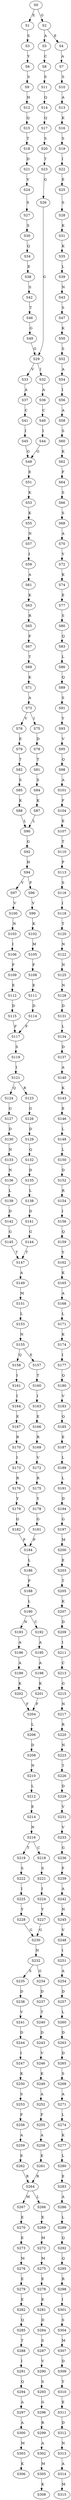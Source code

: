 strict digraph  {
	S0 -> S1 [ label = E ];
	S0 -> S2 [ label = G ];
	S1 -> S3 [ label = S ];
	S2 -> S4 [ label = E ];
	S2 -> S5 [ label = A ];
	S3 -> S6 [ label = Y ];
	S4 -> S7 [ label = A ];
	S5 -> S8 [ label = C ];
	S6 -> S9 [ label = S ];
	S7 -> S10 [ label = S ];
	S8 -> S11 [ label = S ];
	S9 -> S12 [ label = H ];
	S10 -> S13 [ label = A ];
	S11 -> S14 [ label = Q ];
	S12 -> S15 [ label = Q ];
	S13 -> S16 [ label = K ];
	S14 -> S17 [ label = Q ];
	S15 -> S18 [ label = T ];
	S16 -> S19 [ label = S ];
	S17 -> S20 [ label = S ];
	S18 -> S21 [ label = D ];
	S19 -> S22 [ label = I ];
	S20 -> S23 [ label = T ];
	S21 -> S24 [ label = V ];
	S22 -> S25 [ label = E ];
	S23 -> S26 [ label = G ];
	S24 -> S27 [ label = S ];
	S25 -> S28 [ label = S ];
	S26 -> S29 [ label = G ];
	S27 -> S30 [ label = S ];
	S28 -> S31 [ label = K ];
	S29 -> S32 [ label = I ];
	S29 -> S33 [ label = V ];
	S30 -> S34 [ label = Q ];
	S31 -> S35 [ label = K ];
	S32 -> S36 [ label = A ];
	S33 -> S37 [ label = A ];
	S34 -> S38 [ label = E ];
	S35 -> S39 [ label = L ];
	S36 -> S40 [ label = C ];
	S37 -> S41 [ label = C ];
	S38 -> S42 [ label = S ];
	S39 -> S43 [ label = N ];
	S40 -> S44 [ label = I ];
	S41 -> S45 [ label = I ];
	S42 -> S46 [ label = T ];
	S43 -> S47 [ label = S ];
	S44 -> S48 [ label = G ];
	S45 -> S48 [ label = G ];
	S46 -> S49 [ label = G ];
	S47 -> S50 [ label = K ];
	S48 -> S51 [ label = E ];
	S49 -> S29 [ label = G ];
	S50 -> S52 [ label = S ];
	S51 -> S53 [ label = K ];
	S52 -> S54 [ label = A ];
	S53 -> S55 [ label = K ];
	S54 -> S56 [ label = I ];
	S55 -> S57 [ label = N ];
	S56 -> S58 [ label = A ];
	S57 -> S59 [ label = I ];
	S58 -> S60 [ label = S ];
	S59 -> S61 [ label = A ];
	S60 -> S62 [ label = K ];
	S61 -> S63 [ label = K ];
	S62 -> S64 [ label = F ];
	S63 -> S65 [ label = R ];
	S64 -> S66 [ label = S ];
	S65 -> S67 [ label = F ];
	S66 -> S68 [ label = S ];
	S67 -> S69 [ label = T ];
	S68 -> S70 [ label = A ];
	S69 -> S71 [ label = K ];
	S70 -> S72 [ label = Y ];
	S71 -> S73 [ label = A ];
	S72 -> S74 [ label = K ];
	S73 -> S75 [ label = I ];
	S73 -> S76 [ label = V ];
	S74 -> S77 [ label = E ];
	S75 -> S78 [ label = D ];
	S76 -> S79 [ label = E ];
	S77 -> S80 [ label = S ];
	S78 -> S81 [ label = T ];
	S79 -> S82 [ label = T ];
	S80 -> S83 [ label = Q ];
	S81 -> S84 [ label = S ];
	S82 -> S85 [ label = S ];
	S83 -> S86 [ label = L ];
	S84 -> S87 [ label = K ];
	S85 -> S88 [ label = K ];
	S86 -> S89 [ label = Q ];
	S87 -> S90 [ label = L ];
	S88 -> S90 [ label = L ];
	S89 -> S91 [ label = S ];
	S90 -> S92 [ label = G ];
	S91 -> S93 [ label = Y ];
	S92 -> S94 [ label = H ];
	S93 -> S95 [ label = V ];
	S94 -> S96 [ label = F ];
	S94 -> S97 [ label = V ];
	S95 -> S98 [ label = Q ];
	S96 -> S99 [ label = V ];
	S97 -> S100 [ label = V ];
	S98 -> S101 [ label = A ];
	S99 -> S102 [ label = K ];
	S100 -> S103 [ label = N ];
	S101 -> S104 [ label = F ];
	S102 -> S105 [ label = M ];
	S103 -> S106 [ label = I ];
	S104 -> S107 [ label = E ];
	S105 -> S108 [ label = F ];
	S106 -> S109 [ label = F ];
	S107 -> S110 [ label = T ];
	S108 -> S111 [ label = E ];
	S109 -> S112 [ label = E ];
	S110 -> S113 [ label = P ];
	S111 -> S114 [ label = D ];
	S112 -> S115 [ label = D ];
	S113 -> S116 [ label = S ];
	S114 -> S117 [ label = F ];
	S115 -> S117 [ label = F ];
	S116 -> S118 [ label = I ];
	S117 -> S119 [ label = S ];
	S118 -> S120 [ label = T ];
	S119 -> S121 [ label = I ];
	S120 -> S122 [ label = N ];
	S121 -> S123 [ label = R ];
	S121 -> S124 [ label = Q ];
	S122 -> S125 [ label = N ];
	S123 -> S126 [ label = G ];
	S124 -> S127 [ label = G ];
	S125 -> S128 [ label = N ];
	S126 -> S129 [ label = D ];
	S127 -> S130 [ label = D ];
	S128 -> S131 [ label = D ];
	S129 -> S132 [ label = Q ];
	S130 -> S133 [ label = N ];
	S131 -> S134 [ label = L ];
	S132 -> S135 [ label = D ];
	S133 -> S136 [ label = N ];
	S134 -> S137 [ label = D ];
	S135 -> S138 [ label = L ];
	S136 -> S139 [ label = L ];
	S137 -> S140 [ label = A ];
	S138 -> S141 [ label = D ];
	S139 -> S142 [ label = D ];
	S140 -> S143 [ label = K ];
	S141 -> S144 [ label = G ];
	S142 -> S145 [ label = G ];
	S143 -> S146 [ label = E ];
	S144 -> S147 [ label = T ];
	S145 -> S147 [ label = T ];
	S146 -> S148 [ label = L ];
	S147 -> S149 [ label = A ];
	S148 -> S150 [ label = L ];
	S149 -> S151 [ label = M ];
	S150 -> S152 [ label = D ];
	S151 -> S153 [ label = L ];
	S152 -> S154 [ label = R ];
	S153 -> S155 [ label = N ];
	S154 -> S156 [ label = I ];
	S155 -> S157 [ label = E ];
	S155 -> S158 [ label = Q ];
	S156 -> S159 [ label = Q ];
	S157 -> S160 [ label = T ];
	S158 -> S161 [ label = I ];
	S159 -> S162 [ label = Y ];
	S160 -> S163 [ label = I ];
	S161 -> S164 [ label = I ];
	S162 -> S165 [ label = K ];
	S163 -> S166 [ label = E ];
	S164 -> S167 [ label = E ];
	S165 -> S168 [ label = A ];
	S166 -> S169 [ label = R ];
	S167 -> S170 [ label = R ];
	S168 -> S171 [ label = L ];
	S169 -> S172 [ label = V ];
	S170 -> S173 [ label = I ];
	S171 -> S174 [ label = K ];
	S172 -> S175 [ label = R ];
	S173 -> S176 [ label = R ];
	S174 -> S177 [ label = I ];
	S175 -> S178 [ label = Y ];
	S176 -> S179 [ label = Y ];
	S177 -> S180 [ label = Q ];
	S178 -> S181 [ label = G ];
	S179 -> S182 [ label = G ];
	S180 -> S183 [ label = V ];
	S181 -> S184 [ label = P ];
	S182 -> S184 [ label = P ];
	S183 -> S185 [ label = Q ];
	S184 -> S186 [ label = L ];
	S185 -> S187 [ label = E ];
	S186 -> S188 [ label = P ];
	S187 -> S189 [ label = L ];
	S188 -> S190 [ label = L ];
	S189 -> S191 [ label = L ];
	S190 -> S192 [ label = C ];
	S190 -> S193 [ label = N ];
	S191 -> S194 [ label = D ];
	S192 -> S195 [ label = A ];
	S193 -> S196 [ label = A ];
	S194 -> S197 [ label = G ];
	S195 -> S198 [ label = A ];
	S196 -> S199 [ label = A ];
	S197 -> S200 [ label = M ];
	S198 -> S201 [ label = K ];
	S199 -> S202 [ label = K ];
	S200 -> S203 [ label = E ];
	S201 -> S204 [ label = F ];
	S202 -> S204 [ label = F ];
	S203 -> S205 [ label = T ];
	S204 -> S206 [ label = L ];
	S205 -> S207 [ label = K ];
	S206 -> S208 [ label = D ];
	S207 -> S209 [ label = D ];
	S208 -> S210 [ label = N ];
	S209 -> S211 [ label = I ];
	S210 -> S212 [ label = L ];
	S211 -> S213 [ label = C ];
	S212 -> S214 [ label = E ];
	S213 -> S215 [ label = G ];
	S214 -> S216 [ label = N ];
	S215 -> S217 [ label = N ];
	S216 -> S218 [ label = C ];
	S216 -> S219 [ label = T ];
	S217 -> S220 [ label = R ];
	S218 -> S221 [ label = S ];
	S219 -> S222 [ label = S ];
	S220 -> S223 [ label = N ];
	S221 -> S224 [ label = I ];
	S222 -> S225 [ label = I ];
	S223 -> S226 [ label = T ];
	S224 -> S227 [ label = Y ];
	S225 -> S228 [ label = Y ];
	S226 -> S229 [ label = D ];
	S227 -> S230 [ label = G ];
	S228 -> S230 [ label = G ];
	S229 -> S231 [ label = V ];
	S230 -> S232 [ label = N ];
	S231 -> S233 [ label = V ];
	S232 -> S234 [ label = G ];
	S232 -> S235 [ label = S ];
	S233 -> S236 [ label = G ];
	S234 -> S237 [ label = D ];
	S235 -> S238 [ label = D ];
	S236 -> S239 [ label = F ];
	S237 -> S240 [ label = T ];
	S238 -> S241 [ label = V ];
	S239 -> S242 [ label = A ];
	S240 -> S243 [ label = D ];
	S241 -> S244 [ label = D ];
	S242 -> S245 [ label = N ];
	S243 -> S246 [ label = V ];
	S244 -> S247 [ label = I ];
	S245 -> S248 [ label = V ];
	S246 -> S249 [ label = K ];
	S247 -> S250 [ label = K ];
	S248 -> S251 [ label = I ];
	S249 -> S252 [ label = A ];
	S250 -> S253 [ label = S ];
	S251 -> S254 [ label = A ];
	S252 -> S255 [ label = F ];
	S253 -> S256 [ label = F ];
	S254 -> S257 [ label = D ];
	S255 -> S258 [ label = A ];
	S256 -> S259 [ label = A ];
	S257 -> S260 [ label = L ];
	S258 -> S261 [ label = E ];
	S259 -> S262 [ label = E ];
	S260 -> S263 [ label = D ];
	S261 -> S264 [ label = R ];
	S262 -> S264 [ label = R ];
	S263 -> S265 [ label = D ];
	S264 -> S266 [ label = L ];
	S264 -> S267 [ label = M ];
	S265 -> S268 [ label = S ];
	S266 -> S269 [ label = E ];
	S267 -> S270 [ label = E ];
	S268 -> S271 [ label = A ];
	S269 -> S272 [ label = M ];
	S270 -> S273 [ label = E ];
	S271 -> S274 [ label = L ];
	S272 -> S275 [ label = M ];
	S273 -> S276 [ label = M ];
	S274 -> S277 [ label = K ];
	S275 -> S278 [ label = E ];
	S276 -> S279 [ label = E ];
	S277 -> S280 [ label = L ];
	S278 -> S281 [ label = E ];
	S279 -> S282 [ label = E ];
	S280 -> S283 [ label = E ];
	S281 -> S284 [ label = D ];
	S282 -> S285 [ label = Q ];
	S283 -> S286 [ label = A ];
	S284 -> S287 [ label = S ];
	S285 -> S288 [ label = T ];
	S286 -> S289 [ label = L ];
	S287 -> S290 [ label = V ];
	S288 -> S291 [ label = I ];
	S289 -> S292 [ label = Q ];
	S290 -> S293 [ label = S ];
	S291 -> S294 [ label = Q ];
	S292 -> S295 [ label = Q ];
	S293 -> S296 [ label = G ];
	S294 -> S297 [ label = A ];
	S295 -> S298 [ label = R ];
	S296 -> S299 [ label = R ];
	S297 -> S300 [ label = A ];
	S298 -> S301 [ label = I ];
	S299 -> S302 [ label = A ];
	S300 -> S303 [ label = M ];
	S301 -> S304 [ label = S ];
	S302 -> S305 [ label = M ];
	S303 -> S306 [ label = K ];
	S304 -> S307 [ label = M ];
	S305 -> S308 [ label = K ];
	S307 -> S309 [ label = D ];
	S309 -> S310 [ label = Y ];
	S310 -> S311 [ label = E ];
	S311 -> S312 [ label = D ];
	S312 -> S313 [ label = N ];
	S313 -> S314 [ label = A ];
	S314 -> S315 [ label = M ];
}
